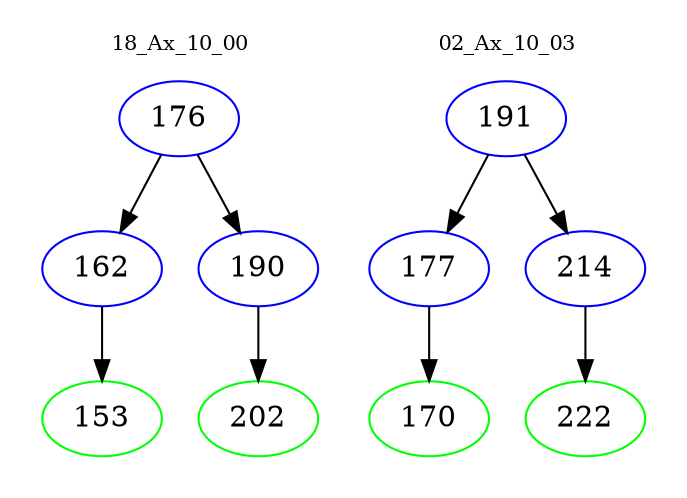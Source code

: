 digraph{
subgraph cluster_0 {
color = white
label = "18_Ax_10_00";
fontsize=10;
T0_176 [label="176", color="blue"]
T0_176 -> T0_162 [color="black"]
T0_162 [label="162", color="blue"]
T0_162 -> T0_153 [color="black"]
T0_153 [label="153", color="green"]
T0_176 -> T0_190 [color="black"]
T0_190 [label="190", color="blue"]
T0_190 -> T0_202 [color="black"]
T0_202 [label="202", color="green"]
}
subgraph cluster_1 {
color = white
label = "02_Ax_10_03";
fontsize=10;
T1_191 [label="191", color="blue"]
T1_191 -> T1_177 [color="black"]
T1_177 [label="177", color="blue"]
T1_177 -> T1_170 [color="black"]
T1_170 [label="170", color="green"]
T1_191 -> T1_214 [color="black"]
T1_214 [label="214", color="blue"]
T1_214 -> T1_222 [color="black"]
T1_222 [label="222", color="green"]
}
}
